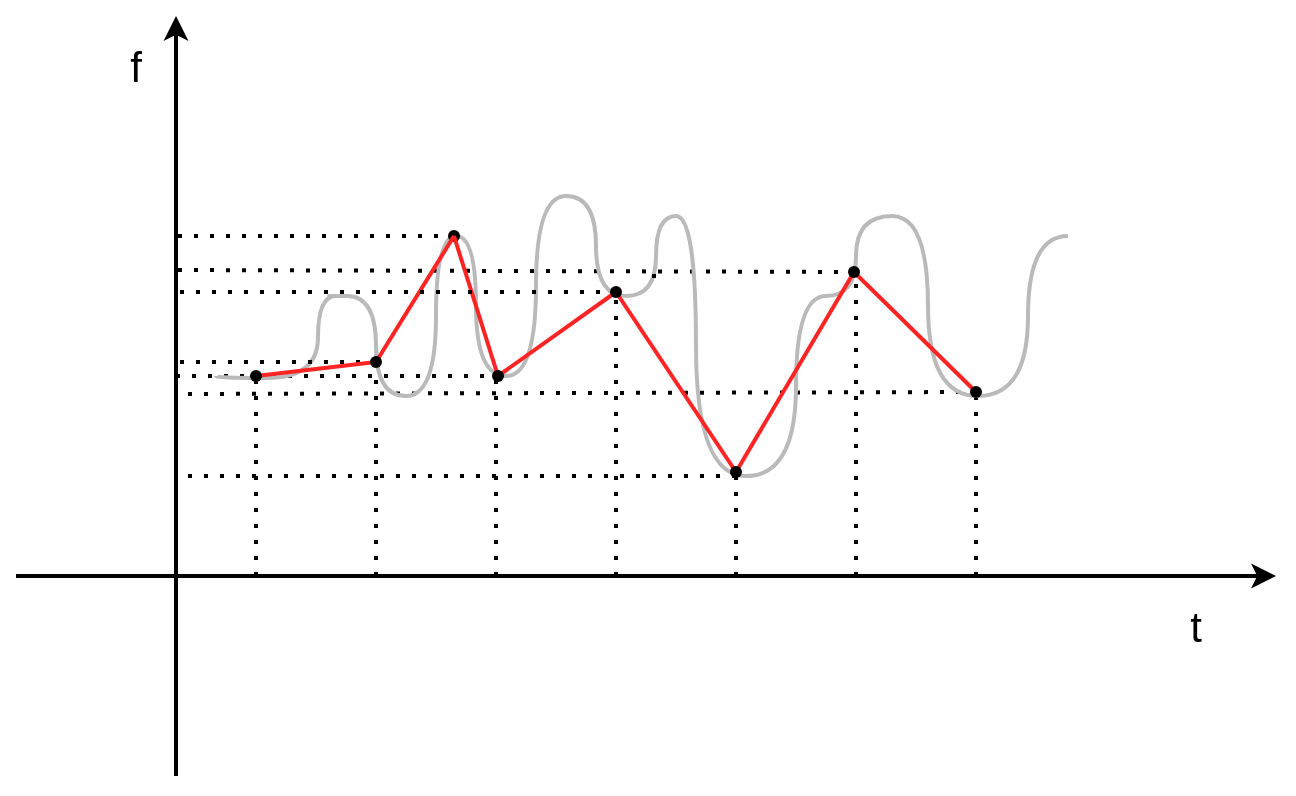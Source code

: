 <mxfile version="23.0.2" type="device">
  <diagram name="Page-1" id="htsJM4anXHrRQdz8EMf4">
    <mxGraphModel dx="1242" dy="737" grid="1" gridSize="10" guides="1" tooltips="1" connect="1" arrows="1" fold="1" page="1" pageScale="1" pageWidth="850" pageHeight="1100" math="0" shadow="0">
      <root>
        <mxCell id="0" />
        <mxCell id="1" parent="0" />
        <mxCell id="22YZInvxd_Wk44Z8TYq--139" value="" style="endArrow=none;dashed=1;html=1;dashPattern=1 3;strokeWidth=2;rounded=0;exitX=0.4;exitY=1;exitDx=0;exitDy=0;exitPerimeter=0;" edge="1" parent="1" source="22YZInvxd_Wk44Z8TYq--114">
          <mxGeometry width="50" height="50" relative="1" as="geometry">
            <mxPoint x="430" y="620" as="sourcePoint" />
            <mxPoint x="210" y="359" as="targetPoint" />
          </mxGeometry>
        </mxCell>
        <mxCell id="22YZInvxd_Wk44Z8TYq--137" value="" style="endArrow=none;dashed=1;html=1;dashPattern=1 3;strokeWidth=2;rounded=0;exitX=0.8;exitY=0.55;exitDx=0;exitDy=0;exitPerimeter=0;" edge="1" parent="1" source="22YZInvxd_Wk44Z8TYq--130">
          <mxGeometry width="50" height="50" relative="1" as="geometry">
            <mxPoint x="540" y="580" as="sourcePoint" />
            <mxPoint x="210" y="297" as="targetPoint" />
          </mxGeometry>
        </mxCell>
        <mxCell id="22YZInvxd_Wk44Z8TYq--80" value="" style="endArrow=classic;html=1;rounded=0;strokeWidth=2;" edge="1" parent="1">
          <mxGeometry width="50" height="50" relative="1" as="geometry">
            <mxPoint x="210" y="550" as="sourcePoint" />
            <mxPoint x="210" y="170" as="targetPoint" />
          </mxGeometry>
        </mxCell>
        <mxCell id="22YZInvxd_Wk44Z8TYq--81" value="" style="endArrow=classic;html=1;rounded=0;strokeWidth=2;" edge="1" parent="1">
          <mxGeometry width="50" height="50" relative="1" as="geometry">
            <mxPoint x="130" y="450" as="sourcePoint" />
            <mxPoint x="760" y="450" as="targetPoint" />
          </mxGeometry>
        </mxCell>
        <mxCell id="22YZInvxd_Wk44Z8TYq--82" value="" style="endArrow=none;dashed=1;html=1;dashPattern=1 3;strokeWidth=2;rounded=0;" edge="1" parent="1" source="22YZInvxd_Wk44Z8TYq--102">
          <mxGeometry width="50" height="50" relative="1" as="geometry">
            <mxPoint x="250" y="450" as="sourcePoint" />
            <mxPoint x="250" y="350" as="targetPoint" />
          </mxGeometry>
        </mxCell>
        <mxCell id="22YZInvxd_Wk44Z8TYq--84" value="" style="endArrow=none;dashed=1;html=1;dashPattern=1 3;strokeWidth=2;rounded=0;" edge="1" parent="1">
          <mxGeometry width="50" height="50" relative="1" as="geometry">
            <mxPoint x="370" y="450" as="sourcePoint" />
            <mxPoint x="370" y="350" as="targetPoint" />
          </mxGeometry>
        </mxCell>
        <mxCell id="22YZInvxd_Wk44Z8TYq--88" value="" style="endArrow=none;dashed=1;html=1;dashPattern=1 3;strokeWidth=2;rounded=0;" edge="1" parent="1">
          <mxGeometry width="50" height="50" relative="1" as="geometry">
            <mxPoint x="364" y="350" as="sourcePoint" />
            <mxPoint x="210" y="350" as="targetPoint" />
          </mxGeometry>
        </mxCell>
        <mxCell id="22YZInvxd_Wk44Z8TYq--89" value="" style="endArrow=none;dashed=1;html=1;dashPattern=1 3;strokeWidth=2;rounded=0;" edge="1" parent="1">
          <mxGeometry width="50" height="50" relative="1" as="geometry">
            <mxPoint x="490" y="450" as="sourcePoint" />
            <mxPoint x="490" y="400" as="targetPoint" />
          </mxGeometry>
        </mxCell>
        <mxCell id="22YZInvxd_Wk44Z8TYq--90" value="" style="endArrow=none;dashed=1;html=1;dashPattern=1 3;strokeWidth=2;rounded=0;" edge="1" parent="1">
          <mxGeometry width="50" height="50" relative="1" as="geometry">
            <mxPoint x="490" y="400" as="sourcePoint" />
            <mxPoint x="210" y="400" as="targetPoint" />
          </mxGeometry>
        </mxCell>
        <mxCell id="22YZInvxd_Wk44Z8TYq--95" value="" style="endArrow=none;dashed=1;html=1;dashPattern=1 3;strokeWidth=2;rounded=0;" edge="1" parent="1">
          <mxGeometry width="50" height="50" relative="1" as="geometry">
            <mxPoint x="610" y="450" as="sourcePoint" />
            <mxPoint x="610" y="360" as="targetPoint" />
          </mxGeometry>
        </mxCell>
        <mxCell id="22YZInvxd_Wk44Z8TYq--96" value="&lt;h4&gt;&lt;span style=&quot;font-weight: normal;&quot;&gt;&lt;font style=&quot;font-size: 21px;&quot;&gt;f&lt;/font&gt;&lt;/span&gt;&lt;/h4&gt;" style="text;html=1;strokeColor=none;fillColor=none;align=center;verticalAlign=middle;whiteSpace=wrap;rounded=0;" vertex="1" parent="1">
          <mxGeometry x="160" y="180" width="60" height="30" as="geometry" />
        </mxCell>
        <mxCell id="22YZInvxd_Wk44Z8TYq--97" value="&lt;h4&gt;&lt;span style=&quot;font-weight: normal;&quot;&gt;&lt;font style=&quot;font-size: 21px;&quot;&gt;t&lt;/font&gt;&lt;/span&gt;&lt;/h4&gt;" style="text;html=1;strokeColor=none;fillColor=none;align=center;verticalAlign=middle;whiteSpace=wrap;rounded=0;" vertex="1" parent="1">
          <mxGeometry x="690" y="460" width="60" height="30" as="geometry" />
        </mxCell>
        <mxCell id="22YZInvxd_Wk44Z8TYq--100" value="" style="curved=1;endArrow=none;html=1;rounded=0;edgeStyle=orthogonalEdgeStyle;endFill=0;strokeWidth=2;strokeColor=#BABABA;" edge="1" parent="1">
          <mxGeometry width="50" height="50" relative="1" as="geometry">
            <mxPoint x="290" y="310" as="sourcePoint" />
            <mxPoint x="656" y="280" as="targetPoint" />
            <Array as="points">
              <mxPoint x="281" y="310" />
              <mxPoint x="310" y="310" />
              <mxPoint x="310" y="360" />
              <mxPoint x="340" y="360" />
              <mxPoint x="340" y="280" />
              <mxPoint x="360" y="280" />
              <mxPoint x="360" y="350" />
              <mxPoint x="390" y="350" />
              <mxPoint x="390" y="260" />
              <mxPoint x="420" y="260" />
              <mxPoint x="420" y="310" />
              <mxPoint x="450" y="310" />
              <mxPoint x="450" y="270" />
              <mxPoint x="470" y="270" />
              <mxPoint x="470" y="400" />
              <mxPoint x="520" y="400" />
              <mxPoint x="520" y="310" />
              <mxPoint x="550" y="310" />
              <mxPoint x="550" y="270" />
              <mxPoint x="586" y="270" />
              <mxPoint x="586" y="360" />
              <mxPoint x="636" y="360" />
              <mxPoint x="636" y="280" />
            </Array>
          </mxGeometry>
        </mxCell>
        <mxCell id="22YZInvxd_Wk44Z8TYq--101" value="" style="endArrow=none;dashed=1;html=1;dashPattern=1 3;strokeWidth=2;rounded=0;" edge="1" parent="1" target="22YZInvxd_Wk44Z8TYq--102">
          <mxGeometry width="50" height="50" relative="1" as="geometry">
            <mxPoint x="250" y="450" as="sourcePoint" />
            <mxPoint x="250" y="350" as="targetPoint" />
          </mxGeometry>
        </mxCell>
        <mxCell id="22YZInvxd_Wk44Z8TYq--103" value="" style="curved=1;endArrow=none;html=1;rounded=0;edgeStyle=orthogonalEdgeStyle;endFill=0;strokeWidth=2;strokeColor=#BABABA;" edge="1" parent="1">
          <mxGeometry width="50" height="50" relative="1" as="geometry">
            <mxPoint x="230" y="350" as="sourcePoint" />
            <mxPoint x="290" y="310" as="targetPoint" />
            <Array as="points">
              <mxPoint x="230" y="351" />
              <mxPoint x="281" y="351" />
            </Array>
          </mxGeometry>
        </mxCell>
        <mxCell id="22YZInvxd_Wk44Z8TYq--109" value="" style="endArrow=none;dashed=1;html=1;dashPattern=1 3;strokeWidth=2;rounded=0;" edge="1" parent="1">
          <mxGeometry width="50" height="50" relative="1" as="geometry">
            <mxPoint x="450" y="300" as="sourcePoint" />
            <mxPoint x="448.0" y="300" as="targetPoint" />
          </mxGeometry>
        </mxCell>
        <mxCell id="22YZInvxd_Wk44Z8TYq--118" value="" style="endArrow=none;dashed=1;html=1;dashPattern=1 3;strokeWidth=2;rounded=0;" edge="1" parent="1">
          <mxGeometry width="50" height="50" relative="1" as="geometry">
            <mxPoint x="310" y="450" as="sourcePoint" />
            <mxPoint x="310" y="350" as="targetPoint" />
          </mxGeometry>
        </mxCell>
        <mxCell id="22YZInvxd_Wk44Z8TYq--120" value="" style="shape=waypoint;sketch=0;fillStyle=solid;size=6;pointerEvents=1;points=[];fillColor=none;resizable=0;rotatable=0;perimeter=centerPerimeter;snapToPoint=1;" vertex="1" parent="1">
          <mxGeometry x="339" y="270" width="20" height="20" as="geometry" />
        </mxCell>
        <mxCell id="22YZInvxd_Wk44Z8TYq--123" value="" style="endArrow=none;dashed=1;html=1;dashPattern=1 3;strokeWidth=2;rounded=0;" edge="1" parent="1">
          <mxGeometry width="50" height="50" relative="1" as="geometry">
            <mxPoint x="430" y="450" as="sourcePoint" />
            <mxPoint x="430" y="310" as="targetPoint" />
          </mxGeometry>
        </mxCell>
        <mxCell id="22YZInvxd_Wk44Z8TYq--129" value="" style="endArrow=none;dashed=1;html=1;dashPattern=1 3;strokeWidth=2;rounded=0;" edge="1" parent="1">
          <mxGeometry width="50" height="50" relative="1" as="geometry">
            <mxPoint x="550" y="450" as="sourcePoint" />
            <mxPoint x="550" y="290" as="targetPoint" />
          </mxGeometry>
        </mxCell>
        <mxCell id="22YZInvxd_Wk44Z8TYq--133" value="" style="endArrow=none;dashed=1;html=1;dashPattern=1 3;strokeWidth=2;rounded=0;" edge="1" parent="1" source="22YZInvxd_Wk44Z8TYq--117">
          <mxGeometry width="50" height="50" relative="1" as="geometry">
            <mxPoint x="280" y="590" as="sourcePoint" />
            <mxPoint x="210" y="343" as="targetPoint" />
          </mxGeometry>
        </mxCell>
        <mxCell id="22YZInvxd_Wk44Z8TYq--134" value="" style="endArrow=none;dashed=1;html=1;dashPattern=1 3;strokeWidth=2;rounded=0;exitX=0.35;exitY=0.95;exitDx=0;exitDy=0;exitPerimeter=0;" edge="1" parent="1" source="22YZInvxd_Wk44Z8TYq--120">
          <mxGeometry width="50" height="50" relative="1" as="geometry">
            <mxPoint x="320" y="610" as="sourcePoint" />
            <mxPoint x="210" y="280" as="targetPoint" />
          </mxGeometry>
        </mxCell>
        <mxCell id="22YZInvxd_Wk44Z8TYq--140" value="" style="endArrow=none;html=1;rounded=0;strokeColor=#FF2424;strokeWidth=2;" edge="1" parent="1" target="22YZInvxd_Wk44Z8TYq--117">
          <mxGeometry width="50" height="50" relative="1" as="geometry">
            <mxPoint x="250" y="350" as="sourcePoint" />
            <mxPoint x="270" y="347" as="targetPoint" />
          </mxGeometry>
        </mxCell>
        <mxCell id="22YZInvxd_Wk44Z8TYq--143" value="" style="endArrow=none;html=1;rounded=0;strokeColor=#FF2424;strokeWidth=2;exitX=0.55;exitY=0.75;exitDx=0;exitDy=0;exitPerimeter=0;entryX=0.535;entryY=0.326;entryDx=0;entryDy=0;entryPerimeter=0;" edge="1" parent="1" source="22YZInvxd_Wk44Z8TYq--117" target="22YZInvxd_Wk44Z8TYq--120">
          <mxGeometry width="50" height="50" relative="1" as="geometry">
            <mxPoint x="320" y="540" as="sourcePoint" />
            <mxPoint x="330" y="358" as="targetPoint" />
          </mxGeometry>
        </mxCell>
        <mxCell id="22YZInvxd_Wk44Z8TYq--145" value="" style="endArrow=none;html=1;rounded=0;strokeColor=#FF2424;strokeWidth=2;exitX=0.6;exitY=0.15;exitDx=0;exitDy=0;exitPerimeter=0;" edge="1" parent="1" source="22YZInvxd_Wk44Z8TYq--120" target="22YZInvxd_Wk44Z8TYq--107">
          <mxGeometry width="50" height="50" relative="1" as="geometry">
            <mxPoint x="350" y="630" as="sourcePoint" />
            <mxPoint x="370" y="627" as="targetPoint" />
          </mxGeometry>
        </mxCell>
        <mxCell id="22YZInvxd_Wk44Z8TYq--146" value="" style="endArrow=none;html=1;rounded=0;strokeColor=#FF2424;strokeWidth=2;exitX=0.7;exitY=0.35;exitDx=0;exitDy=0;exitPerimeter=0;entryX=0.34;entryY=0.521;entryDx=0;entryDy=0;entryPerimeter=0;" edge="1" parent="1" source="22YZInvxd_Wk44Z8TYq--107" target="22YZInvxd_Wk44Z8TYq--124">
          <mxGeometry width="50" height="50" relative="1" as="geometry">
            <mxPoint x="290" y="580" as="sourcePoint" />
            <mxPoint x="410" y="260" as="targetPoint" />
          </mxGeometry>
        </mxCell>
        <mxCell id="22YZInvxd_Wk44Z8TYq--149" value="" style="endArrow=none;html=1;rounded=0;strokeColor=#FF2424;strokeWidth=2;exitX=0.5;exitY=0.8;exitDx=0;exitDy=0;exitPerimeter=0;entryX=0.36;entryY=0.396;entryDx=0;entryDy=0;entryPerimeter=0;" edge="1" parent="1" source="22YZInvxd_Wk44Z8TYq--124" target="22YZInvxd_Wk44Z8TYq--111">
          <mxGeometry width="50" height="50" relative="1" as="geometry">
            <mxPoint x="470" y="690" as="sourcePoint" />
            <mxPoint x="448.0" y="300" as="targetPoint" />
          </mxGeometry>
        </mxCell>
        <mxCell id="22YZInvxd_Wk44Z8TYq--152" value="" style="endArrow=none;html=1;rounded=0;strokeColor=#FF2424;strokeWidth=2;exitX=0.5;exitY=0.9;exitDx=0;exitDy=0;exitPerimeter=0;" edge="1" parent="1" source="22YZInvxd_Wk44Z8TYq--111" target="22YZInvxd_Wk44Z8TYq--130">
          <mxGeometry width="50" height="50" relative="1" as="geometry">
            <mxPoint x="420" y="630" as="sourcePoint" />
            <mxPoint x="509" y="393" as="targetPoint" />
          </mxGeometry>
        </mxCell>
        <mxCell id="22YZInvxd_Wk44Z8TYq--156" value="" style="endArrow=none;html=1;rounded=0;strokeColor=#FF2424;strokeWidth=2;exitX=0.66;exitY=0.604;exitDx=0;exitDy=0;exitPerimeter=0;entryX=0.319;entryY=0.375;entryDx=0;entryDy=0;entryPerimeter=0;" edge="1" parent="1" source="22YZInvxd_Wk44Z8TYq--130" target="22YZInvxd_Wk44Z8TYq--114">
          <mxGeometry width="50" height="50" relative="1" as="geometry">
            <mxPoint x="570" y="268" as="sourcePoint" />
            <mxPoint x="589" y="343" as="targetPoint" />
          </mxGeometry>
        </mxCell>
        <mxCell id="22YZInvxd_Wk44Z8TYq--117" value="" style="shape=waypoint;sketch=0;fillStyle=solid;size=6;pointerEvents=1;points=[];fillColor=none;resizable=0;rotatable=0;perimeter=centerPerimeter;snapToPoint=1;" vertex="1" parent="1">
          <mxGeometry x="300" y="333" width="20" height="20" as="geometry" />
        </mxCell>
        <mxCell id="22YZInvxd_Wk44Z8TYq--102" value="" style="shape=waypoint;sketch=0;fillStyle=solid;size=6;pointerEvents=1;points=[];fillColor=none;resizable=0;rotatable=0;perimeter=centerPerimeter;snapToPoint=1;" vertex="1" parent="1">
          <mxGeometry x="240" y="340" width="20" height="20" as="geometry" />
        </mxCell>
        <mxCell id="22YZInvxd_Wk44Z8TYq--107" value="" style="shape=waypoint;sketch=0;fillStyle=solid;size=6;pointerEvents=1;points=[];fillColor=none;resizable=0;rotatable=0;perimeter=centerPerimeter;snapToPoint=1;" vertex="1" parent="1">
          <mxGeometry x="361" y="340" width="20" height="20" as="geometry" />
        </mxCell>
        <mxCell id="22YZInvxd_Wk44Z8TYq--124" value="" style="shape=waypoint;sketch=0;fillStyle=solid;size=6;pointerEvents=1;points=[];fillColor=none;resizable=0;rotatable=0;perimeter=centerPerimeter;snapToPoint=1;" vertex="1" parent="1">
          <mxGeometry x="420" y="298" width="20" height="20" as="geometry" />
        </mxCell>
        <mxCell id="22YZInvxd_Wk44Z8TYq--111" value="" style="shape=waypoint;sketch=0;fillStyle=solid;size=6;pointerEvents=1;points=[];fillColor=none;resizable=0;rotatable=0;perimeter=centerPerimeter;snapToPoint=1;" vertex="1" parent="1">
          <mxGeometry x="480" y="388" width="20" height="20" as="geometry" />
        </mxCell>
        <mxCell id="22YZInvxd_Wk44Z8TYq--130" value="" style="shape=waypoint;sketch=0;fillStyle=solid;size=6;pointerEvents=1;points=[];fillColor=none;resizable=0;rotatable=0;perimeter=centerPerimeter;snapToPoint=1;" vertex="1" parent="1">
          <mxGeometry x="539" y="288" width="20" height="20" as="geometry" />
        </mxCell>
        <mxCell id="22YZInvxd_Wk44Z8TYq--114" value="" style="shape=waypoint;sketch=0;fillStyle=solid;size=6;pointerEvents=1;points=[];fillColor=none;resizable=0;rotatable=0;perimeter=centerPerimeter;snapToPoint=1;" vertex="1" parent="1">
          <mxGeometry x="600" y="348" width="20" height="20" as="geometry" />
        </mxCell>
        <mxCell id="22YZInvxd_Wk44Z8TYq--159" value="" style="endArrow=none;dashed=1;html=1;dashPattern=1 3;strokeWidth=2;rounded=0;" edge="1" parent="1" source="22YZInvxd_Wk44Z8TYq--124">
          <mxGeometry width="50" height="50" relative="1" as="geometry">
            <mxPoint x="430" y="249" as="sourcePoint" />
            <mxPoint x="210" y="308" as="targetPoint" />
          </mxGeometry>
        </mxCell>
      </root>
    </mxGraphModel>
  </diagram>
</mxfile>
